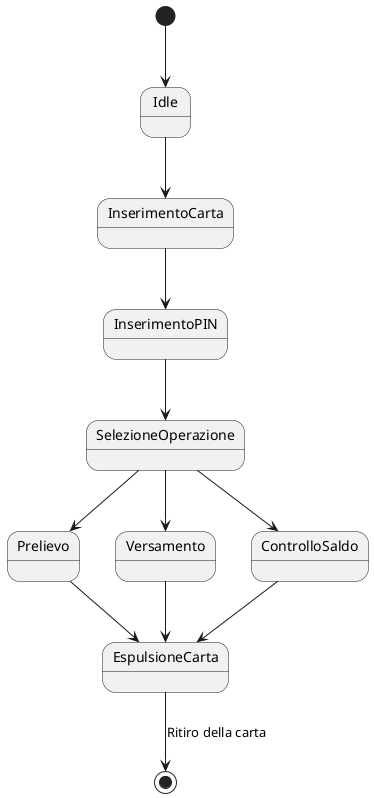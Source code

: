 @startuml
[*]--> Idle
Idle --> InserimentoCarta
InserimentoCarta--> InserimentoPIN
InserimentoPIN --> SelezioneOperazione
SelezioneOperazione --> Prelievo
SelezioneOperazione --> Versamento
SelezioneOperazione --> ControlloSaldo
ControlloSaldo --> EspulsioneCarta
Versamento --> EspulsioneCarta
Prelievo --> EspulsioneCarta
EspulsioneCarta --> [*]: Ritiro della carta

@enduml